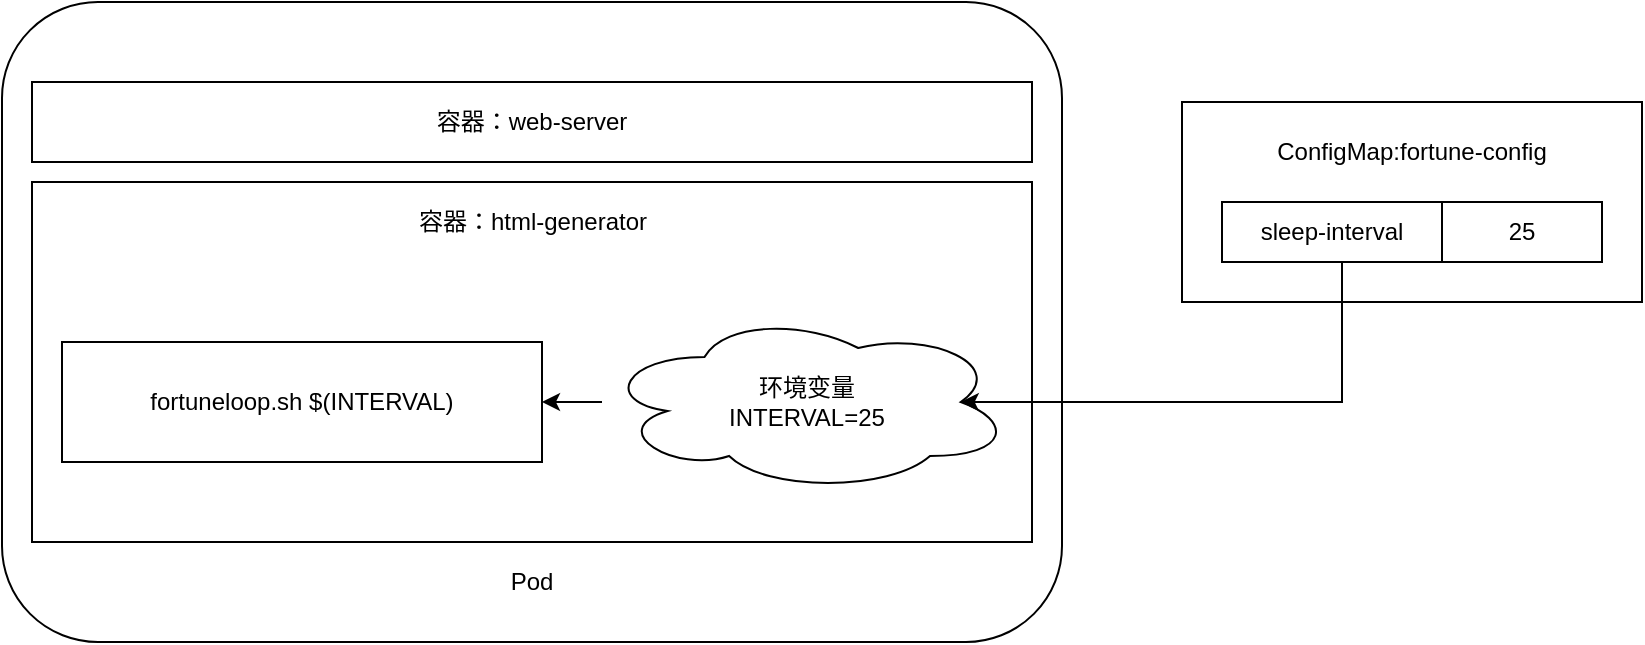 <mxfile version="12.6.5" type="device"><diagram id="gcgl5D6aFR_6g_tgSqaS" name="Page-1"><mxGraphModel dx="1024" dy="592" grid="1" gridSize="10" guides="1" tooltips="1" connect="1" arrows="1" fold="1" page="1" pageScale="1" pageWidth="2339" pageHeight="3300" math="0" shadow="0"><root><mxCell id="0"/><mxCell id="1" parent="0"/><mxCell id="yrGWdgNLRhm_0VU3ls4q-2" value="" style="rounded=1;whiteSpace=wrap;html=1;" vertex="1" parent="1"><mxGeometry x="180" y="250" width="530" height="320" as="geometry"/></mxCell><mxCell id="yrGWdgNLRhm_0VU3ls4q-3" value="Pod" style="text;html=1;strokeColor=none;fillColor=none;align=center;verticalAlign=middle;whiteSpace=wrap;rounded=0;" vertex="1" parent="1"><mxGeometry x="425" y="530" width="40" height="20" as="geometry"/></mxCell><mxCell id="yrGWdgNLRhm_0VU3ls4q-4" value="容器：web-server" style="rounded=0;whiteSpace=wrap;html=1;" vertex="1" parent="1"><mxGeometry x="195" y="290" width="500" height="40" as="geometry"/></mxCell><mxCell id="yrGWdgNLRhm_0VU3ls4q-5" value="" style="rounded=0;whiteSpace=wrap;html=1;" vertex="1" parent="1"><mxGeometry x="195" y="340" width="500" height="180" as="geometry"/></mxCell><mxCell id="yrGWdgNLRhm_0VU3ls4q-6" value="容器：html-generator" style="text;html=1;strokeColor=none;fillColor=none;align=center;verticalAlign=middle;whiteSpace=wrap;rounded=0;" vertex="1" parent="1"><mxGeometry x="352.5" y="350" width="185" height="20" as="geometry"/></mxCell><mxCell id="yrGWdgNLRhm_0VU3ls4q-7" value="fortuneloop.sh $(INTERVAL)" style="rounded=0;whiteSpace=wrap;html=1;" vertex="1" parent="1"><mxGeometry x="210" y="420" width="240" height="60" as="geometry"/></mxCell><mxCell id="yrGWdgNLRhm_0VU3ls4q-15" style="edgeStyle=orthogonalEdgeStyle;rounded=0;orthogonalLoop=1;jettySize=auto;html=1;" edge="1" parent="1" source="yrGWdgNLRhm_0VU3ls4q-8" target="yrGWdgNLRhm_0VU3ls4q-7"><mxGeometry relative="1" as="geometry"/></mxCell><mxCell id="yrGWdgNLRhm_0VU3ls4q-8" value="环境变量&lt;br&gt;INTERVAL=25" style="ellipse;shape=cloud;whiteSpace=wrap;html=1;" vertex="1" parent="1"><mxGeometry x="480" y="405" width="205" height="90" as="geometry"/></mxCell><mxCell id="yrGWdgNLRhm_0VU3ls4q-10" value="" style="rounded=0;whiteSpace=wrap;html=1;" vertex="1" parent="1"><mxGeometry x="770" y="300" width="230" height="100" as="geometry"/></mxCell><mxCell id="yrGWdgNLRhm_0VU3ls4q-11" value="ConfigMap:fortune-config" style="text;html=1;strokeColor=none;fillColor=none;align=center;verticalAlign=middle;whiteSpace=wrap;rounded=0;" vertex="1" parent="1"><mxGeometry x="815" y="310" width="140" height="30" as="geometry"/></mxCell><mxCell id="yrGWdgNLRhm_0VU3ls4q-14" style="edgeStyle=orthogonalEdgeStyle;rounded=0;orthogonalLoop=1;jettySize=auto;html=1;entryX=0.875;entryY=0.5;entryDx=0;entryDy=0;entryPerimeter=0;" edge="1" parent="1" source="yrGWdgNLRhm_0VU3ls4q-12" target="yrGWdgNLRhm_0VU3ls4q-8"><mxGeometry relative="1" as="geometry"><Array as="points"><mxPoint x="850" y="450"/></Array></mxGeometry></mxCell><mxCell id="yrGWdgNLRhm_0VU3ls4q-12" value="sleep-interval" style="rounded=0;whiteSpace=wrap;html=1;" vertex="1" parent="1"><mxGeometry x="790" y="350" width="110" height="30" as="geometry"/></mxCell><mxCell id="yrGWdgNLRhm_0VU3ls4q-13" value="25" style="rounded=0;whiteSpace=wrap;html=1;" vertex="1" parent="1"><mxGeometry x="900" y="350" width="80" height="30" as="geometry"/></mxCell></root></mxGraphModel></diagram></mxfile>